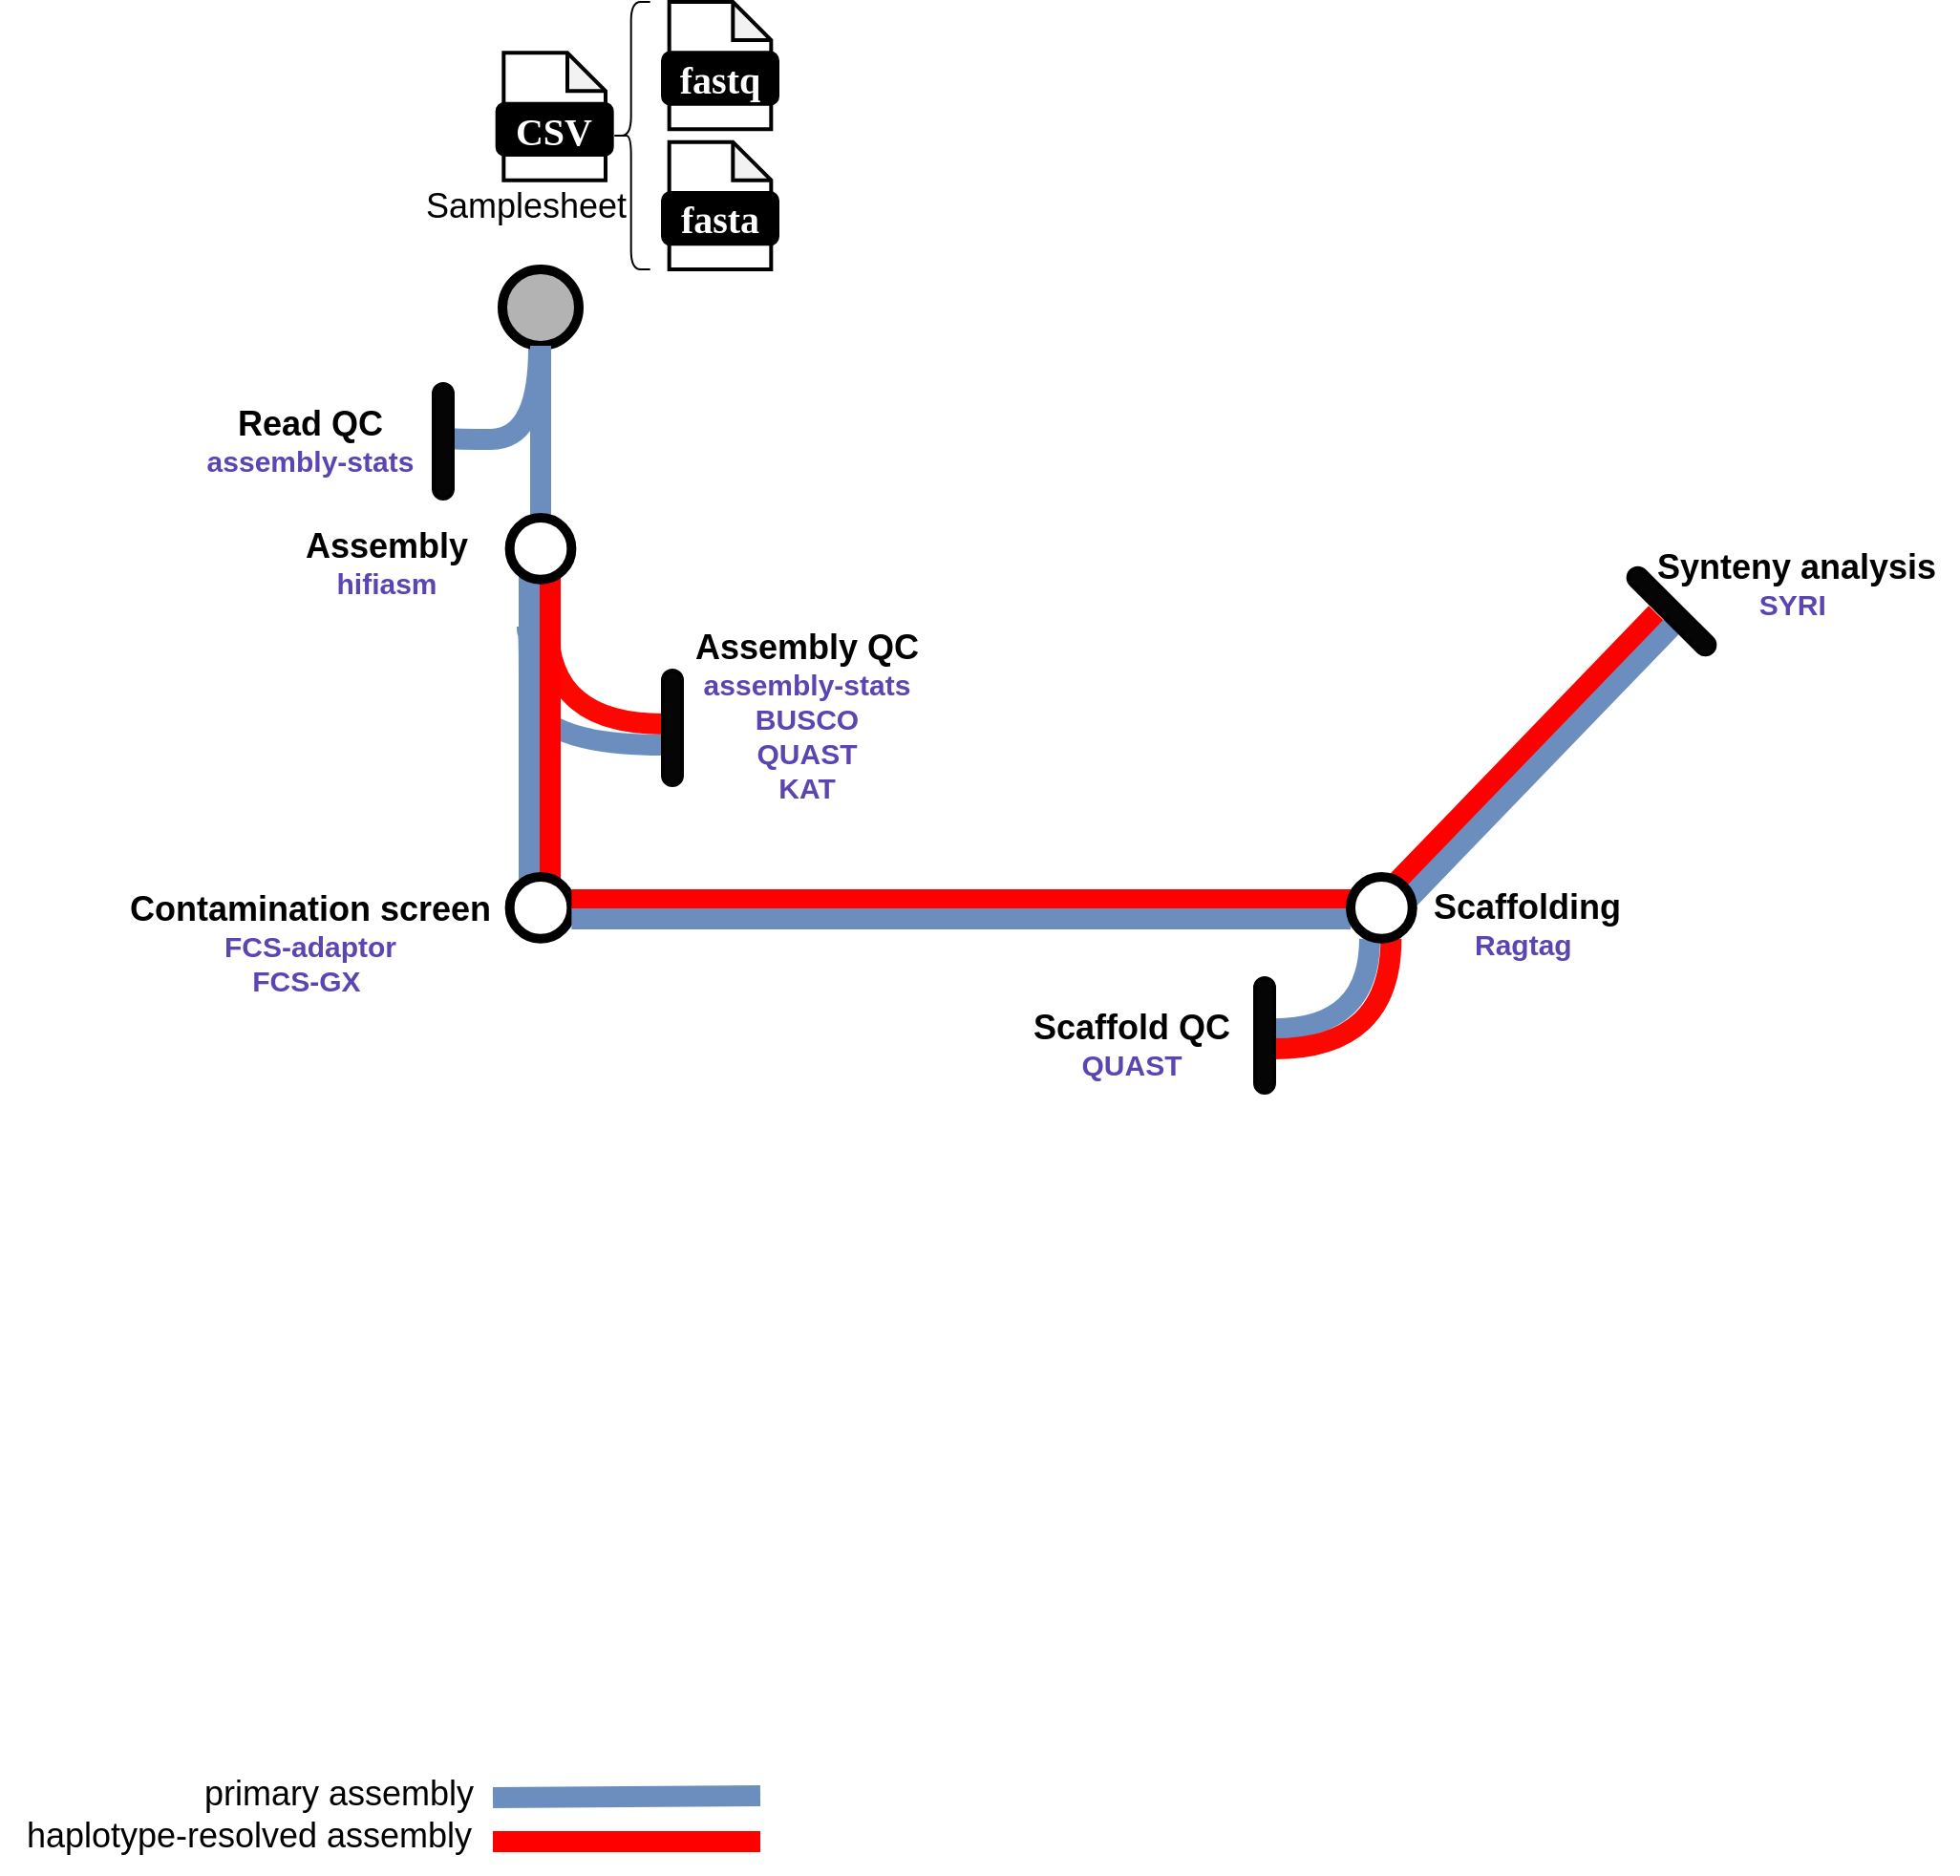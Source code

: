 <mxfile version="24.8.6">
  <diagram name="Page-1" id="nqxrVcMHJvyRHuvHEkZy">
    <mxGraphModel dx="2029" dy="747" grid="1" gridSize="10" guides="1" tooltips="1" connect="1" arrows="1" fold="1" page="1" pageScale="1" pageWidth="850" pageHeight="1100" math="0" shadow="0">
      <root>
        <mxCell id="0" />
        <mxCell id="1" parent="0" />
        <mxCell id="zZcAiMY3G3jVpwydMJzh-28" value="&lt;span style=&quot;font-size: 18px;&quot;&gt;&lt;b&gt;Assembly&lt;/b&gt;&lt;/span&gt;&lt;div&gt;&lt;b style=&quot;&quot;&gt;&lt;font color=&quot;#5c45b0&quot; style=&quot;font-size: 15px;&quot;&gt;hifiasm&lt;/font&gt;&lt;/b&gt;&lt;/div&gt;" style="text;html=1;align=center;verticalAlign=middle;resizable=0;points=[];autosize=1;strokeColor=none;fillColor=none;" vertex="1" parent="1">
          <mxGeometry x="-40" y="389" width="110" height="50" as="geometry" />
        </mxCell>
        <mxCell id="zZcAiMY3G3jVpwydMJzh-30" value="" style="endArrow=none;html=1;rounded=1;strokeWidth=11;fontSize=12;startSize=8;endSize=8;curved=1;exitX=0.5;exitY=1;exitDx=0;exitDy=0;fillColor=#dae8fc;strokeColor=#6c8ebf;movable=1;resizable=1;rotatable=1;deletable=1;editable=1;locked=0;connectable=1;" edge="1" parent="1">
          <mxGeometry width="50" height="50" relative="1" as="geometry">
            <mxPoint x="71" y="1060" as="sourcePoint" />
            <mxPoint x="211" y="1059" as="targetPoint" />
          </mxGeometry>
        </mxCell>
        <mxCell id="zZcAiMY3G3jVpwydMJzh-31" value="" style="endArrow=none;html=1;rounded=1;strokeWidth=11;fontSize=12;startSize=8;endSize=8;curved=1;fillColor=#dae8fc;strokeColor=#FF0000;" edge="1" parent="1">
          <mxGeometry width="50" height="50" relative="1" as="geometry">
            <mxPoint x="211" y="1083" as="sourcePoint" />
            <mxPoint x="71" y="1083" as="targetPoint" />
          </mxGeometry>
        </mxCell>
        <mxCell id="zZcAiMY3G3jVpwydMJzh-32" value="&lt;span style=&quot;font-size: 18px;&quot;&gt;primary assembly&lt;/span&gt;" style="text;html=1;align=center;verticalAlign=middle;resizable=0;points=[];autosize=1;strokeColor=none;fillColor=none;" vertex="1" parent="1">
          <mxGeometry x="-90" y="1038" width="160" height="40" as="geometry" />
        </mxCell>
        <mxCell id="zZcAiMY3G3jVpwydMJzh-33" value="&lt;span style=&quot;font-size: 18px;&quot;&gt;haplotype-resolved assembly&lt;/span&gt;" style="text;html=1;align=center;verticalAlign=middle;resizable=0;points=[];autosize=1;strokeColor=none;fillColor=none;container=0;flipH=0;" vertex="1" parent="1">
          <mxGeometry x="-187" y="1060" width="260" height="40" as="geometry" />
        </mxCell>
        <mxCell id="zZcAiMY3G3jVpwydMJzh-41" value="" style="endArrow=none;html=1;rounded=1;strokeWidth=11;fontSize=12;startSize=8;endSize=8;curved=1;exitX=0.5;exitY=1;exitDx=0;exitDy=0;fillColor=#dae8fc;strokeColor=#fb0802;edgeStyle=orthogonalEdgeStyle;" edge="1" parent="1">
          <mxGeometry width="50" height="50" relative="1" as="geometry">
            <mxPoint x="100.0" y="447" as="sourcePoint" />
            <mxPoint x="160" y="498" as="targetPoint" />
            <Array as="points">
              <mxPoint x="100" y="498" />
            </Array>
          </mxGeometry>
        </mxCell>
        <mxCell id="zZcAiMY3G3jVpwydMJzh-44" value="" style="endArrow=none;html=1;rounded=1;strokeWidth=11;fontSize=12;startSize=8;endSize=8;curved=1;exitX=0.5;exitY=1;exitDx=0;exitDy=0;fillColor=#dae8fc;strokeColor=#6c8ebf;edgeStyle=orthogonalEdgeStyle;" edge="1" parent="1">
          <mxGeometry width="50" height="50" relative="1" as="geometry">
            <mxPoint x="89.0" y="447" as="sourcePoint" />
            <mxPoint x="160" y="509" as="targetPoint" />
            <Array as="points">
              <mxPoint x="89" y="450" />
              <mxPoint x="90" y="450" />
              <mxPoint x="90" y="509" />
            </Array>
          </mxGeometry>
        </mxCell>
        <mxCell id="zZcAiMY3G3jVpwydMJzh-45" value="" style="rounded=1;whiteSpace=wrap;html=1;strokeWidth=2;arcSize=50;fillColor=#050505;" vertex="1" parent="1">
          <mxGeometry x="160" y="470" width="10" height="60" as="geometry" />
        </mxCell>
        <mxCell id="zZcAiMY3G3jVpwydMJzh-46" value="&lt;span style=&quot;font-size: 18px;&quot;&gt;&lt;b&gt;Assembly QC&lt;/b&gt;&lt;/span&gt;&lt;div&gt;&lt;b style=&quot;&quot;&gt;&lt;font color=&quot;#5c45b0&quot; style=&quot;font-size: 15px;&quot;&gt;assembly-stats&lt;/font&gt;&lt;/b&gt;&lt;/div&gt;&lt;div&gt;&lt;b style=&quot;&quot;&gt;&lt;font color=&quot;#5c45b0&quot; style=&quot;font-size: 15px;&quot;&gt;BUSCO&lt;/font&gt;&lt;/b&gt;&lt;/div&gt;&lt;div&gt;&lt;font color=&quot;#5c45b0&quot;&gt;&lt;span style=&quot;font-size: 15px;&quot;&gt;&lt;b&gt;QUAST&lt;/b&gt;&lt;/span&gt;&lt;/font&gt;&lt;/div&gt;&lt;div&gt;&lt;font color=&quot;#5c45b0&quot;&gt;&lt;span style=&quot;font-size: 15px;&quot;&gt;&lt;b&gt;KAT&lt;/b&gt;&lt;/span&gt;&lt;/font&gt;&lt;/div&gt;" style="text;html=1;align=center;verticalAlign=middle;resizable=0;points=[];autosize=1;strokeColor=none;fillColor=none;" vertex="1" parent="1">
          <mxGeometry x="165" y="439" width="140" height="110" as="geometry" />
        </mxCell>
        <mxCell id="zZcAiMY3G3jVpwydMJzh-21" value="" style="endArrow=none;html=1;rounded=1;strokeWidth=11;fontSize=12;startSize=8;endSize=8;curved=1;exitX=0.5;exitY=1;exitDx=0;exitDy=0;fillColor=#dae8fc;strokeColor=#6c8ebf;edgeStyle=orthogonalEdgeStyle;entryX=1;entryY=0.28;entryDx=0;entryDy=0;entryPerimeter=0;" edge="1" parent="1">
          <mxGeometry width="50" height="50" relative="1" as="geometry">
            <mxPoint x="95.0" y="300.81" as="sourcePoint" />
            <mxPoint x="45" y="348" as="targetPoint" />
            <Array as="points">
              <mxPoint x="95" y="349" />
            </Array>
          </mxGeometry>
        </mxCell>
        <mxCell id="zZcAiMY3G3jVpwydMJzh-24" value="" style="rounded=1;whiteSpace=wrap;html=1;strokeWidth=2;arcSize=50;fillColor=#050505;" vertex="1" parent="1">
          <mxGeometry x="40" y="320" width="10" height="60" as="geometry" />
        </mxCell>
        <mxCell id="zZcAiMY3G3jVpwydMJzh-48" value="&lt;span style=&quot;font-size: 18px;&quot;&gt;&lt;b&gt;Read QC&lt;/b&gt;&lt;/span&gt;&lt;br&gt;&lt;div&gt;&lt;b style=&quot;&quot;&gt;&lt;font color=&quot;#5c45b0&quot; style=&quot;font-size: 15px;&quot;&gt;assembly-stats&lt;/font&gt;&lt;/b&gt;&lt;/div&gt;" style="text;html=1;align=center;verticalAlign=middle;resizable=0;points=[];autosize=1;strokeColor=none;fillColor=none;" vertex="1" parent="1">
          <mxGeometry x="-90" y="325" width="130" height="50" as="geometry" />
        </mxCell>
        <mxCell id="zZcAiMY3G3jVpwydMJzh-49" value="&lt;span style=&quot;font-size: 18px;&quot;&gt;&lt;b&gt;Contamination screen&lt;/b&gt;&lt;/span&gt;&lt;br&gt;&lt;div&gt;&lt;b style=&quot;&quot;&gt;&lt;font color=&quot;#5c45b0&quot; style=&quot;font-size: 15px;&quot;&gt;FCS-adaptor&lt;/font&gt;&lt;/b&gt;&lt;/div&gt;&lt;div&gt;&lt;b style=&quot;&quot;&gt;&lt;font color=&quot;#5c45b0&quot; style=&quot;font-size: 15px;&quot;&gt;FCS-GX&amp;nbsp;&lt;/font&gt;&lt;/b&gt;&lt;/div&gt;" style="text;html=1;align=center;verticalAlign=middle;resizable=0;points=[];autosize=1;strokeColor=none;fillColor=none;" vertex="1" parent="1">
          <mxGeometry x="-130.19" y="578" width="210" height="70" as="geometry" />
        </mxCell>
        <mxCell id="zZcAiMY3G3jVpwydMJzh-6" value="" style="ellipse;whiteSpace=wrap;html=1;aspect=fixed;rounded=1;rotation=0;strokeWidth=5;fillColor=#B3B3B3;" vertex="1" parent="1">
          <mxGeometry x="76" y="260" width="40" height="40" as="geometry" />
        </mxCell>
        <mxCell id="zZcAiMY3G3jVpwydMJzh-53" value="&lt;span style=&quot;font-size: 18px;&quot;&gt;&lt;b&gt;Scaffolding&lt;/b&gt;&lt;/span&gt;&lt;br&gt;&lt;div&gt;&lt;b style=&quot;background-color: initial;&quot;&gt;&lt;font color=&quot;#5c45b0&quot; style=&quot;font-size: 15px;&quot;&gt;Ragtag&amp;nbsp;&lt;/font&gt;&lt;/b&gt;&lt;/div&gt;" style="text;html=1;align=center;verticalAlign=middle;resizable=0;points=[];autosize=1;strokeColor=none;fillColor=none;" vertex="1" parent="1">
          <mxGeometry x="552.38" y="578" width="120" height="50" as="geometry" />
        </mxCell>
        <mxCell id="zZcAiMY3G3jVpwydMJzh-54" value="" style="endArrow=none;html=1;rounded=1;strokeWidth=11;fontSize=12;startSize=8;endSize=8;curved=1;exitX=0.5;exitY=1;exitDx=0;exitDy=0;fillColor=#dae8fc;strokeColor=#6c8ebf;edgeStyle=orthogonalEdgeStyle;entryX=1;entryY=0.28;entryDx=0;entryDy=0;entryPerimeter=0;" edge="1" parent="1">
          <mxGeometry width="50" height="50" relative="1" as="geometry">
            <mxPoint x="530.0" y="610.38" as="sourcePoint" />
            <mxPoint x="480" y="657.57" as="targetPoint" />
            <Array as="points">
              <mxPoint x="530" y="658.57" />
            </Array>
          </mxGeometry>
        </mxCell>
        <mxCell id="zZcAiMY3G3jVpwydMJzh-55" value="" style="endArrow=none;html=1;rounded=1;strokeWidth=11;fontSize=12;startSize=8;endSize=8;curved=1;exitX=0.5;exitY=1;exitDx=0;exitDy=0;fillColor=#dae8fc;strokeColor=#fb0802;edgeStyle=orthogonalEdgeStyle;" edge="1" parent="1">
          <mxGeometry width="50" height="50" relative="1" as="geometry">
            <mxPoint x="541.18" y="610.38" as="sourcePoint" />
            <mxPoint x="480" y="668" as="targetPoint" />
            <Array as="points">
              <mxPoint x="541" y="668" />
            </Array>
          </mxGeometry>
        </mxCell>
        <mxCell id="zZcAiMY3G3jVpwydMJzh-56" value="" style="rounded=1;whiteSpace=wrap;html=1;strokeWidth=2;arcSize=50;fillColor=#050505;" vertex="1" parent="1">
          <mxGeometry x="470" y="631" width="10" height="60" as="geometry" />
        </mxCell>
        <mxCell id="zZcAiMY3G3jVpwydMJzh-57" value="&lt;span style=&quot;font-size: 18px;&quot;&gt;&lt;b&gt;Scaffold QC&lt;/b&gt;&lt;/span&gt;&lt;br&gt;&lt;div&gt;&lt;font color=&quot;#5c45b0&quot;&gt;&lt;span style=&quot;font-size: 15px;&quot;&gt;&lt;b&gt;QUAST&lt;/b&gt;&lt;/span&gt;&lt;/font&gt;&lt;/div&gt;" style="text;html=1;align=center;verticalAlign=middle;resizable=0;points=[];autosize=1;strokeColor=none;fillColor=none;" vertex="1" parent="1">
          <mxGeometry x="340" y="641" width="130" height="50" as="geometry" />
        </mxCell>
        <mxCell id="zZcAiMY3G3jVpwydMJzh-13" value="" style="endArrow=none;html=1;rounded=1;strokeWidth=11;fontSize=12;startSize=8;endSize=8;curved=1;exitX=0.5;exitY=1;exitDx=0;exitDy=0;fillColor=#dae8fc;strokeColor=#6c8ebf;" edge="1" parent="1" target="zZcAiMY3G3jVpwydMJzh-12">
          <mxGeometry width="50" height="50" relative="1" as="geometry">
            <mxPoint x="96.0" y="300" as="sourcePoint" />
            <mxPoint x="96" y="640" as="targetPoint" />
          </mxGeometry>
        </mxCell>
        <mxCell id="zZcAiMY3G3jVpwydMJzh-60" value="" style="group" vertex="1" connectable="0" parent="1">
          <mxGeometry x="90" y="419" width="11" height="161" as="geometry" />
        </mxCell>
        <mxCell id="zZcAiMY3G3jVpwydMJzh-11" value="" style="endArrow=none;html=1;rounded=1;strokeWidth=11;fontSize=12;startSize=8;endSize=8;curved=1;exitX=0.5;exitY=1;exitDx=0;exitDy=0;fillColor=#dae8fc;strokeColor=#6c8ebf;" edge="1" parent="zZcAiMY3G3jVpwydMJzh-60">
          <mxGeometry width="50" height="50" relative="1" as="geometry">
            <mxPoint as="sourcePoint" />
            <mxPoint y="161" as="targetPoint" />
          </mxGeometry>
        </mxCell>
        <mxCell id="zZcAiMY3G3jVpwydMJzh-29" value="" style="endArrow=none;html=1;rounded=1;strokeWidth=11;fontSize=12;startSize=8;endSize=8;curved=1;exitX=0.5;exitY=1;exitDx=0;exitDy=0;fillColor=#dae8fc;strokeColor=#FF0000;" edge="1" parent="zZcAiMY3G3jVpwydMJzh-60">
          <mxGeometry width="50" height="50" relative="1" as="geometry">
            <mxPoint x="11" as="sourcePoint" />
            <mxPoint x="11" y="161" as="targetPoint" />
          </mxGeometry>
        </mxCell>
        <mxCell id="zZcAiMY3G3jVpwydMJzh-47" value="" style="ellipse;whiteSpace=wrap;html=1;aspect=fixed;rounded=1;rotation=0;strokeWidth=5;" vertex="1" parent="1">
          <mxGeometry x="79.81" y="577.999" width="32.381" height="32.381" as="geometry" />
        </mxCell>
        <mxCell id="zZcAiMY3G3jVpwydMJzh-12" value="" style="ellipse;whiteSpace=wrap;html=1;aspect=fixed;rounded=1;rotation=0;strokeWidth=5;" vertex="1" parent="1">
          <mxGeometry x="79.81" y="389.999" width="32.381" height="32.381" as="geometry" />
        </mxCell>
        <mxCell id="zZcAiMY3G3jVpwydMJzh-51" value="" style="endArrow=none;html=1;rounded=1;strokeWidth=11;fontSize=12;startSize=8;endSize=8;curved=1;exitX=0.5;exitY=1;exitDx=0;exitDy=0;fillColor=#dae8fc;strokeColor=#FF0000;" edge="1" parent="1">
          <mxGeometry width="50" height="50" relative="1" as="geometry">
            <mxPoint x="112.19" y="590" as="sourcePoint" />
            <mxPoint x="520" y="590" as="targetPoint" />
          </mxGeometry>
        </mxCell>
        <mxCell id="zZcAiMY3G3jVpwydMJzh-50" value="" style="endArrow=none;html=1;rounded=1;strokeWidth=11;fontSize=12;startSize=8;endSize=8;curved=1;exitX=0.5;exitY=1;exitDx=0;exitDy=0;fillColor=#dae8fc;strokeColor=#6c8ebf;" edge="1" parent="1">
          <mxGeometry width="50" height="50" relative="1" as="geometry">
            <mxPoint x="112.19" y="600" as="sourcePoint" />
            <mxPoint x="520" y="600" as="targetPoint" />
          </mxGeometry>
        </mxCell>
        <mxCell id="zZcAiMY3G3jVpwydMJzh-62" value="" style="group" vertex="1" connectable="0" parent="1">
          <mxGeometry x="60" y="120" width="160" height="140" as="geometry" />
        </mxCell>
        <mxCell id="Nx9keAvjiDYeH18iiJ8U-1" value="" style="group" parent="zZcAiMY3G3jVpwydMJzh-62" vertex="1" connectable="0">
          <mxGeometry x="13.333" y="26.667" width="60" height="66.667" as="geometry" />
        </mxCell>
        <mxCell id="Nx9keAvjiDYeH18iiJ8U-2" value="" style="shape=note;whiteSpace=wrap;html=1;backgroundOutline=1;darkOpacity=0.05;rounded=1;size=20;strokeWidth=2;" parent="Nx9keAvjiDYeH18iiJ8U-1" vertex="1">
          <mxGeometry x="3.333" width="53.333" height="66.667" as="geometry" />
        </mxCell>
        <mxCell id="Nx9keAvjiDYeH18iiJ8U-3" value="&lt;font data-font-src=&quot;https://fonts.googleapis.com/css?family=Maven+Pro&quot; face=&quot;Maven Pro&quot; color=&quot;#ffffff&quot;&gt;&lt;b&gt;&lt;font style=&quot;font-size: 20px;&quot;&gt;CSV&lt;/font&gt;&lt;/b&gt;&lt;/font&gt;" style="rounded=1;whiteSpace=wrap;html=1;strokeWidth=2;fillColor=#000000;" parent="Nx9keAvjiDYeH18iiJ8U-1" vertex="1">
          <mxGeometry y="26.667" width="60" height="26.667" as="geometry" />
        </mxCell>
        <mxCell id="Nx9keAvjiDYeH18iiJ8U-4" value="&lt;font style=&quot;font-size: 18px;&quot; face=&quot;Helvetica&quot;&gt;Samplesheet&lt;/font&gt;" style="text;html=1;align=center;verticalAlign=middle;resizable=0;points=[];autosize=1;strokeColor=none;fillColor=none;" parent="zZcAiMY3G3jVpwydMJzh-62" vertex="1">
          <mxGeometry x="-36.67" y="86.663" width="130" height="40" as="geometry" />
        </mxCell>
        <mxCell id="Nx9keAvjiDYeH18iiJ8U-6" value="" style="group" parent="zZcAiMY3G3jVpwydMJzh-62" vertex="1" connectable="0">
          <mxGeometry x="100" width="60" height="66.667" as="geometry" />
        </mxCell>
        <mxCell id="Nx9keAvjiDYeH18iiJ8U-7" value="" style="shape=note;whiteSpace=wrap;html=1;backgroundOutline=1;darkOpacity=0.05;rounded=1;size=20;strokeWidth=2;" parent="Nx9keAvjiDYeH18iiJ8U-6" vertex="1">
          <mxGeometry x="3.333" width="53.333" height="66.667" as="geometry" />
        </mxCell>
        <mxCell id="Nx9keAvjiDYeH18iiJ8U-8" value="&lt;font data-font-src=&quot;https://fonts.googleapis.com/css?family=Maven+Pro&quot; face=&quot;Maven Pro&quot; color=&quot;#ffffff&quot;&gt;&lt;b&gt;&lt;font style=&quot;font-size: 20px;&quot;&gt;fastq&lt;/font&gt;&lt;/b&gt;&lt;/font&gt;" style="rounded=1;whiteSpace=wrap;html=1;strokeWidth=2;fillColor=#000000;" parent="Nx9keAvjiDYeH18iiJ8U-6" vertex="1">
          <mxGeometry y="26.667" width="60" height="26.667" as="geometry" />
        </mxCell>
        <mxCell id="Nx9keAvjiDYeH18iiJ8U-9" value="" style="group" parent="zZcAiMY3G3jVpwydMJzh-62" vertex="1" connectable="0">
          <mxGeometry x="100" y="73.333" width="60" height="66.667" as="geometry" />
        </mxCell>
        <mxCell id="Nx9keAvjiDYeH18iiJ8U-10" value="" style="shape=note;whiteSpace=wrap;html=1;backgroundOutline=1;darkOpacity=0.05;rounded=1;size=20;strokeWidth=2;" parent="Nx9keAvjiDYeH18iiJ8U-9" vertex="1">
          <mxGeometry x="3.333" width="53.333" height="66.667" as="geometry" />
        </mxCell>
        <mxCell id="Nx9keAvjiDYeH18iiJ8U-11" value="&lt;font data-font-src=&quot;https://fonts.googleapis.com/css?family=Maven+Pro&quot; face=&quot;Maven Pro&quot; color=&quot;#ffffff&quot;&gt;&lt;b&gt;&lt;font style=&quot;font-size: 20px;&quot;&gt;fasta&lt;/font&gt;&lt;/b&gt;&lt;/font&gt;" style="rounded=1;whiteSpace=wrap;html=1;strokeWidth=2;fillColor=#000000;" parent="Nx9keAvjiDYeH18iiJ8U-9" vertex="1">
          <mxGeometry y="26.667" width="60" height="26.667" as="geometry" />
        </mxCell>
        <mxCell id="zZcAiMY3G3jVpwydMJzh-5" value="" style="shape=curlyBracket;whiteSpace=wrap;html=1;rounded=1;labelPosition=left;verticalLabelPosition=middle;align=right;verticalAlign=middle;size=0.5;" vertex="1" parent="zZcAiMY3G3jVpwydMJzh-62">
          <mxGeometry x="73.333" width="20" height="140" as="geometry" />
        </mxCell>
        <mxCell id="zZcAiMY3G3jVpwydMJzh-64" value="" style="endArrow=none;html=1;rounded=1;strokeWidth=11;fontSize=12;startSize=8;endSize=8;curved=1;exitX=0.5;exitY=1;exitDx=0;exitDy=0;fillColor=#dae8fc;strokeColor=#FF0000;" edge="1" parent="1">
          <mxGeometry width="50" height="50" relative="1" as="geometry">
            <mxPoint x="542" y="583" as="sourcePoint" />
            <mxPoint x="680" y="440" as="targetPoint" />
          </mxGeometry>
        </mxCell>
        <mxCell id="zZcAiMY3G3jVpwydMJzh-68" value="" style="endArrow=none;html=1;rounded=1;strokeWidth=11;fontSize=12;startSize=8;endSize=8;curved=1;exitX=0.5;exitY=1;exitDx=0;exitDy=0;fillColor=#dae8fc;strokeColor=#6c8ebf;" edge="1" parent="1">
          <mxGeometry width="50" height="50" relative="1" as="geometry">
            <mxPoint x="550" y="590" as="sourcePoint" />
            <mxPoint x="688" y="447" as="targetPoint" />
          </mxGeometry>
        </mxCell>
        <mxCell id="zZcAiMY3G3jVpwydMJzh-52" value="" style="ellipse;whiteSpace=wrap;html=1;aspect=fixed;rounded=1;rotation=0;strokeWidth=5;" vertex="1" parent="1">
          <mxGeometry x="520" y="577.999" width="32.381" height="32.381" as="geometry" />
        </mxCell>
        <mxCell id="zZcAiMY3G3jVpwydMJzh-69" value="" style="rounded=1;whiteSpace=wrap;html=1;strokeWidth=2;arcSize=50;fillColor=#050505;rotation=-45;" vertex="1" parent="1">
          <mxGeometry x="683" y="409" width="10" height="60" as="geometry" />
        </mxCell>
        <mxCell id="zZcAiMY3G3jVpwydMJzh-70" value="&lt;span style=&quot;font-size: 18px;&quot;&gt;&lt;b&gt;Synteny analysis&lt;/b&gt;&lt;/span&gt;&lt;br&gt;&lt;div&gt;&lt;b style=&quot;background-color: initial;&quot;&gt;&lt;font color=&quot;#5c45b0&quot; style=&quot;font-size: 15px;&quot;&gt;SYRI&amp;nbsp;&lt;/font&gt;&lt;/b&gt;&lt;/div&gt;" style="text;html=1;align=center;verticalAlign=middle;resizable=0;points=[];autosize=1;strokeColor=none;fillColor=none;" vertex="1" parent="1">
          <mxGeometry x="668" y="400" width="170" height="50" as="geometry" />
        </mxCell>
      </root>
    </mxGraphModel>
  </diagram>
</mxfile>
